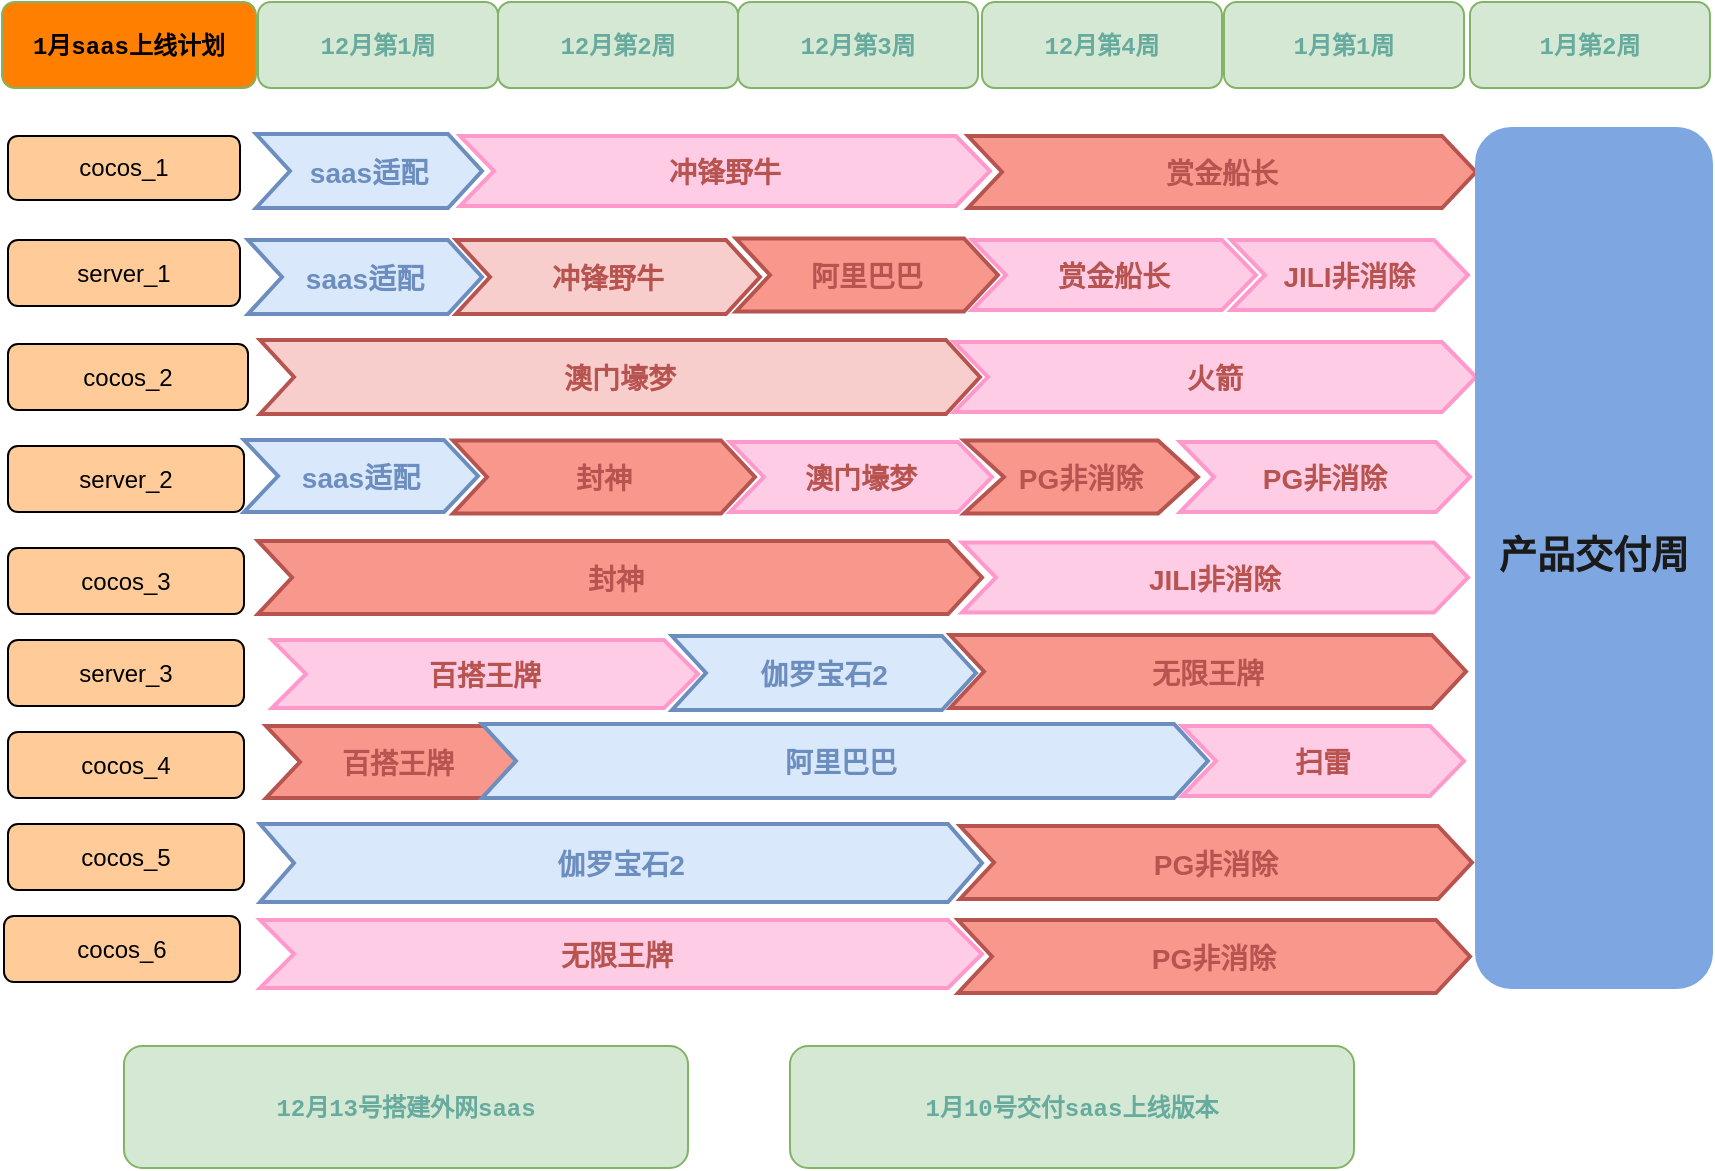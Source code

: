 <mxfile border="50" scale="3" compressed="false" locked="false" version="24.9.3">
  <diagram name="Blank" id="YmL12bMKpDGza6XwsDPr">
    <mxGraphModel dx="1426" dy="755" grid="0" gridSize="10" guides="1" tooltips="1" connect="1" arrows="1" fold="1" page="1" pageScale="1" pageWidth="827" pageHeight="1169" background="none" math="1" shadow="0">
      <root>
        <mxCell id="X5NqExCQtvZxIxQ7pmgY-0" />
        <mxCell id="1" parent="X5NqExCQtvZxIxQ7pmgY-0" />
        <mxCell id="NjAqU9Y5rHBkyYTPuW-a-1" value="" style="swimlane;fontStyle=2;childLayout=stackLayout;horizontal=1;startSize=0;fillColor=none;horizontalStack=1;resizeParent=1;resizeParentMax=0;resizeLast=0;collapsible=0;marginBottom=0;swimlaneFillColor=none;strokeColor=none;fontFamily=Helvetica;fontSize=14;fontColor=#BABABA;points=[];verticalAlign=middle;stackBorder=10;stackSpacing=-10;resizable=1;" parent="1" vertex="1">
          <mxGeometry x="210" y="105" width="133" height="57" as="geometry" />
        </mxCell>
        <mxCell id="NjAqU9Y5rHBkyYTPuW-a-2" value="saas适配" style="shape=step;perimeter=stepPerimeter;strokeColor=#6C8EBF;fontFamily=Helvetica;fontSize=14;fontColor=#6C8EBF;fillColor=#dae8fc;fixedSize=1;size=17;fontStyle=1;strokeWidth=2;spacingTop=0;points=[];" parent="NjAqU9Y5rHBkyYTPuW-a-1" vertex="1">
          <mxGeometry x="10" y="10" width="113" height="37" as="geometry" />
        </mxCell>
        <mxCell id="jHLEkjA2fBFGdiIuungd-1" value="&lt;font style=&quot;&quot; face=&quot;Courier New&quot;&gt;&lt;b style=&quot;&quot;&gt;1月saas上线计划&lt;/b&gt;&lt;/font&gt;" style="rounded=1;whiteSpace=wrap;html=1;fillColor=#FF8000;strokeColor=#82b366;" parent="1" vertex="1">
          <mxGeometry x="93" y="49" width="127" height="43" as="geometry" />
        </mxCell>
        <mxCell id="jHLEkjA2fBFGdiIuungd-2" value="&lt;font color=&quot;#67ab9f&quot; style=&quot;&quot; face=&quot;Courier New&quot;&gt;&lt;b style=&quot;&quot;&gt;12月第1周&lt;/b&gt;&lt;/font&gt;" style="rounded=1;whiteSpace=wrap;html=1;fillColor=#d5e8d4;strokeColor=#82b366;" parent="1" vertex="1">
          <mxGeometry x="221" y="49" width="120" height="43" as="geometry" />
        </mxCell>
        <mxCell id="jHLEkjA2fBFGdiIuungd-3" value="&lt;font color=&quot;#67ab9f&quot; style=&quot;&quot; face=&quot;Courier New&quot;&gt;&lt;b style=&quot;&quot;&gt;12月第2周&lt;/b&gt;&lt;/font&gt;" style="rounded=1;whiteSpace=wrap;html=1;fillColor=#d5e8d4;strokeColor=#82b366;" parent="1" vertex="1">
          <mxGeometry x="341" y="49" width="120" height="43" as="geometry" />
        </mxCell>
        <mxCell id="jHLEkjA2fBFGdiIuungd-4" value="&lt;font color=&quot;#67ab9f&quot; style=&quot;&quot; face=&quot;Courier New&quot;&gt;&lt;b style=&quot;&quot;&gt;12月第3周&lt;/b&gt;&lt;/font&gt;" style="rounded=1;whiteSpace=wrap;html=1;fillColor=#d5e8d4;strokeColor=#82b366;" parent="1" vertex="1">
          <mxGeometry x="461" y="49" width="120" height="43" as="geometry" />
        </mxCell>
        <mxCell id="jHLEkjA2fBFGdiIuungd-5" value="&lt;font color=&quot;#67ab9f&quot; style=&quot;&quot; face=&quot;Courier New&quot;&gt;&lt;b style=&quot;&quot;&gt;12月第4周&lt;/b&gt;&lt;/font&gt;" style="rounded=1;whiteSpace=wrap;html=1;fillColor=#d5e8d4;strokeColor=#82b366;" parent="1" vertex="1">
          <mxGeometry x="583" y="49" width="120" height="43" as="geometry" />
        </mxCell>
        <mxCell id="jHLEkjA2fBFGdiIuungd-7" value="saas适配" style="shape=step;perimeter=stepPerimeter;strokeColor=#6C8EBF;fontFamily=Helvetica;fontSize=14;fontColor=#6C8EBF;fillColor=#dae8fc;fixedSize=1;size=17;fontStyle=1;strokeWidth=2;spacingTop=0;points=[];" parent="1" vertex="1">
          <mxGeometry x="216" y="168" width="117" height="37" as="geometry" />
        </mxCell>
        <mxCell id="jHLEkjA2fBFGdiIuungd-9" value="server_1" style="rounded=1;whiteSpace=wrap;html=1;fillColor=#FFCC99;" parent="1" vertex="1">
          <mxGeometry x="96" y="168" width="116" height="33" as="geometry" />
        </mxCell>
        <mxCell id="jHLEkjA2fBFGdiIuungd-6" value="cocos_1" style="rounded=1;whiteSpace=wrap;html=1;fillColor=#FFCC99;" parent="1" vertex="1">
          <mxGeometry x="96" y="116" width="116" height="32" as="geometry" />
        </mxCell>
        <mxCell id="jHLEkjA2fBFGdiIuungd-13" value="cocos_2" style="rounded=1;whiteSpace=wrap;html=1;fillColor=#FFCC99;" parent="1" vertex="1">
          <mxGeometry x="96" y="220" width="120" height="33" as="geometry" />
        </mxCell>
        <mxCell id="jHLEkjA2fBFGdiIuungd-15" value="澳门壕梦" style="shape=step;perimeter=stepPerimeter;strokeColor=#B85450;fontFamily=Helvetica;fontSize=14;fontColor=#B85450;fillColor=#f8cecc;fixedSize=1;size=17;fontStyle=1;strokeWidth=2;spacingTop=0;points=[];" parent="1" vertex="1">
          <mxGeometry x="222" y="218" width="360" height="37" as="geometry" />
        </mxCell>
        <mxCell id="jHLEkjA2fBFGdiIuungd-16" value="server_2" style="rounded=1;whiteSpace=wrap;html=1;fillColor=#FFCC99;" parent="1" vertex="1">
          <mxGeometry x="96" y="271" width="118" height="33" as="geometry" />
        </mxCell>
        <mxCell id="jHLEkjA2fBFGdiIuungd-19" value="cocos_3" style="rounded=1;whiteSpace=wrap;html=1;fillColor=#FFCC99;" parent="1" vertex="1">
          <mxGeometry x="96" y="322" width="118" height="33" as="geometry" />
        </mxCell>
        <mxCell id="jHLEkjA2fBFGdiIuungd-20" value="JILI非消除" style="shape=step;perimeter=stepPerimeter;strokeColor=#FF99CC;fontFamily=Helvetica;fontSize=14;fontColor=#B85450;fillColor=#FFCCE6;fixedSize=1;size=17;fontStyle=1;strokeWidth=2;spacingTop=0;points=[];" parent="1" vertex="1">
          <mxGeometry x="573" y="319.25" width="253" height="35" as="geometry" />
        </mxCell>
        <mxCell id="jHLEkjA2fBFGdiIuungd-21" value="server_3" style="rounded=1;whiteSpace=wrap;html=1;fillColor=#FFCC99;" parent="1" vertex="1">
          <mxGeometry x="96" y="368" width="118" height="33" as="geometry" />
        </mxCell>
        <mxCell id="jHLEkjA2fBFGdiIuungd-23" value="百搭王牌" style="shape=step;perimeter=stepPerimeter;strokeColor=#FF99CC;fontFamily=Helvetica;fontSize=14;fontColor=#B85450;fillColor=#FFCCE6;fixedSize=1;size=17;fontStyle=1;strokeWidth=2;spacingTop=0;points=[];" parent="1" vertex="1">
          <mxGeometry x="228" y="368" width="213" height="34" as="geometry" />
        </mxCell>
        <mxCell id="CsTmaGD1aU-mV8qhUe4z-2" value="扫雷" style="shape=step;perimeter=stepPerimeter;strokeColor=#FF99CC;fontFamily=Helvetica;fontSize=14;fontColor=#B85450;fillColor=#FFCCE6;fixedSize=1;size=17;fontStyle=1;strokeWidth=2;spacingTop=0;points=[];" parent="1" vertex="1">
          <mxGeometry x="683" y="411" width="141" height="35" as="geometry" />
        </mxCell>
        <mxCell id="CsTmaGD1aU-mV8qhUe4z-4" value="冲锋野牛" style="shape=step;perimeter=stepPerimeter;strokeColor=#B85450;fontFamily=Helvetica;fontSize=14;fontColor=#B85450;fillColor=#f8cecc;fixedSize=1;size=17;fontStyle=1;strokeWidth=2;spacingTop=0;points=[];" parent="1" vertex="1">
          <mxGeometry x="320" y="168" width="152" height="37" as="geometry" />
        </mxCell>
        <mxCell id="CsTmaGD1aU-mV8qhUe4z-5" value="伽罗宝石2" style="shape=step;perimeter=stepPerimeter;strokeColor=#6C8EBF;fontFamily=Helvetica;fontSize=14;fontColor=#6C8EBF;fillColor=#dae8fc;fixedSize=1;size=17;fontStyle=1;strokeWidth=2;spacingTop=0;points=[];" parent="1" vertex="1">
          <mxGeometry x="428" y="366" width="152" height="37" as="geometry" />
        </mxCell>
        <mxCell id="CsTmaGD1aU-mV8qhUe4z-6" value="cocos_4" style="rounded=1;whiteSpace=wrap;html=1;fillColor=#FFCC99;" parent="1" vertex="1">
          <mxGeometry x="96" y="414" width="118" height="33" as="geometry" />
        </mxCell>
        <mxCell id="CsTmaGD1aU-mV8qhUe4z-7" value="cocos_5" style="rounded=1;whiteSpace=wrap;html=1;fillColor=#FFCC99;" parent="1" vertex="1">
          <mxGeometry x="96" y="460" width="118" height="33" as="geometry" />
        </mxCell>
        <mxCell id="CsTmaGD1aU-mV8qhUe4z-8" value="伽罗宝石2" style="shape=step;perimeter=stepPerimeter;strokeColor=#6C8EBF;fontFamily=Helvetica;fontSize=14;fontColor=#6C8EBF;fillColor=#dae8fc;fixedSize=1;size=17;fontStyle=1;strokeWidth=2;spacingTop=0;points=[];" parent="1" vertex="1">
          <mxGeometry x="222" y="460" width="361" height="39" as="geometry" />
        </mxCell>
        <mxCell id="CsTmaGD1aU-mV8qhUe4z-9" value="百搭王牌" style="shape=step;perimeter=stepPerimeter;strokeColor=#B85450;fontFamily=Helvetica;fontSize=14;fontColor=#B85450;fillColor=#F8988D;fixedSize=1;size=17;fontStyle=1;strokeWidth=2;spacingTop=0;points=[];" parent="1" vertex="1">
          <mxGeometry x="225" y="411" width="132" height="36" as="geometry" />
        </mxCell>
        <mxCell id="4Wf9d1rDj4cqY6XMbrsE-1" value="saas适配" style="shape=step;perimeter=stepPerimeter;strokeColor=#6C8EBF;fontFamily=Helvetica;fontSize=14;fontColor=#6C8EBF;fillColor=#dae8fc;fixedSize=1;size=17;fontStyle=1;strokeWidth=2;spacingTop=0;points=[];" vertex="1" parent="1">
          <mxGeometry x="214" y="268" width="117" height="36" as="geometry" />
        </mxCell>
        <mxCell id="4Wf9d1rDj4cqY6XMbrsE-2" value="&lt;font color=&quot;#67ab9f&quot; style=&quot;&quot; face=&quot;Courier New&quot;&gt;&lt;b style=&quot;&quot;&gt;1月第1周&lt;/b&gt;&lt;/font&gt;" style="rounded=1;whiteSpace=wrap;html=1;fillColor=#d5e8d4;strokeColor=#82b366;" vertex="1" parent="1">
          <mxGeometry x="704" y="49" width="120" height="43" as="geometry" />
        </mxCell>
        <mxCell id="4Wf9d1rDj4cqY6XMbrsE-3" value="cocos_6" style="rounded=1;whiteSpace=wrap;html=1;fillColor=#FFCC99;" vertex="1" parent="1">
          <mxGeometry x="94" y="506" width="118" height="33" as="geometry" />
        </mxCell>
        <mxCell id="4Wf9d1rDj4cqY6XMbrsE-4" value="阿里巴巴 " style="shape=step;perimeter=stepPerimeter;strokeColor=#6C8EBF;fontFamily=Helvetica;fontSize=14;fontColor=#6C8EBF;fillColor=#dae8fc;fixedSize=1;size=17;fontStyle=1;strokeWidth=2;spacingTop=0;points=[];" vertex="1" parent="1">
          <mxGeometry x="333" y="410" width="363" height="37" as="geometry" />
        </mxCell>
        <mxCell id="4Wf9d1rDj4cqY6XMbrsE-5" value="赏金船长" style="shape=step;perimeter=stepPerimeter;strokeColor=#B85450;fontFamily=Helvetica;fontSize=14;fontColor=#B85450;fillColor=#F8988D;fixedSize=1;size=17;fontStyle=1;strokeWidth=2;spacingTop=0;points=[];" vertex="1" parent="1">
          <mxGeometry x="576" y="116" width="254" height="36" as="geometry" />
        </mxCell>
        <mxCell id="4Wf9d1rDj4cqY6XMbrsE-6" value="赏金船长" style="shape=step;perimeter=stepPerimeter;strokeColor=#FF99CC;fontFamily=Helvetica;fontSize=14;fontColor=#B85450;fillColor=#FFCCE6;fixedSize=1;size=17;fontStyle=1;strokeWidth=2;spacingTop=0;points=[];" vertex="1" parent="1">
          <mxGeometry x="578" y="168" width="142" height="35" as="geometry" />
        </mxCell>
        <mxCell id="4Wf9d1rDj4cqY6XMbrsE-7" value="封神" style="shape=step;perimeter=stepPerimeter;strokeColor=#B85450;fontFamily=Helvetica;fontSize=14;fontColor=#B85450;fillColor=#F8988D;fixedSize=1;size=17;fontStyle=1;strokeWidth=2;spacingTop=0;points=[];" vertex="1" parent="1">
          <mxGeometry x="318.5" y="268.25" width="151" height="36.5" as="geometry" />
        </mxCell>
        <mxCell id="4Wf9d1rDj4cqY6XMbrsE-8" value="阿里巴巴" style="shape=step;perimeter=stepPerimeter;strokeColor=#B85450;fontFamily=Helvetica;fontSize=14;fontColor=#B85450;fillColor=#F8988D;fixedSize=1;size=17;fontStyle=1;strokeWidth=2;spacingTop=0;points=[];" vertex="1" parent="1">
          <mxGeometry x="460" y="167.25" width="131" height="36.5" as="geometry" />
        </mxCell>
        <mxCell id="4Wf9d1rDj4cqY6XMbrsE-9" value="无限王牌 " style="shape=step;perimeter=stepPerimeter;strokeColor=#FF99CC;fontFamily=Helvetica;fontSize=14;fontColor=#B85450;fillColor=#FFCCE6;fixedSize=1;size=17;fontStyle=1;strokeWidth=2;spacingTop=0;points=[];" vertex="1" parent="1">
          <mxGeometry x="222" y="508" width="361" height="34" as="geometry" />
        </mxCell>
        <mxCell id="4Wf9d1rDj4cqY6XMbrsE-10" value="澳门壕梦" style="shape=step;perimeter=stepPerimeter;strokeColor=#FF99CC;fontFamily=Helvetica;fontSize=14;fontColor=#B85450;fillColor=#FFCCE6;fixedSize=1;size=17;fontStyle=1;strokeWidth=2;spacingTop=0;points=[];" vertex="1" parent="1">
          <mxGeometry x="457" y="269" width="131" height="35" as="geometry" />
        </mxCell>
        <mxCell id="4Wf9d1rDj4cqY6XMbrsE-11" value="火箭" style="shape=step;perimeter=stepPerimeter;strokeColor=#FF99CC;fontFamily=Helvetica;fontSize=14;fontColor=#B85450;fillColor=#FFCCE6;fixedSize=1;size=17;fontStyle=1;strokeWidth=2;spacingTop=0;points=[];" vertex="1" parent="1">
          <mxGeometry x="569" y="219" width="261" height="35" as="geometry" />
        </mxCell>
        <mxCell id="4Wf9d1rDj4cqY6XMbrsE-12" value="封神 " style="shape=step;perimeter=stepPerimeter;strokeColor=#B85450;fontFamily=Helvetica;fontSize=14;fontColor=#B85450;fillColor=#F8988D;fixedSize=1;size=17;fontStyle=1;strokeWidth=2;spacingTop=0;points=[];" vertex="1" parent="1">
          <mxGeometry x="221" y="318.5" width="362" height="36.5" as="geometry" />
        </mxCell>
        <mxCell id="4Wf9d1rDj4cqY6XMbrsE-13" value="冲锋野牛" style="shape=step;perimeter=stepPerimeter;strokeColor=#FF99CC;fontFamily=Helvetica;fontSize=14;fontColor=#B85450;fillColor=#FFCCE6;fixedSize=1;size=17;fontStyle=1;strokeWidth=2;spacingTop=0;points=[];" vertex="1" parent="1">
          <mxGeometry x="322" y="116" width="265" height="35" as="geometry" />
        </mxCell>
        <mxCell id="4Wf9d1rDj4cqY6XMbrsE-15" value="PG非消除" style="shape=step;perimeter=stepPerimeter;strokeColor=#B85450;fontFamily=Helvetica;fontSize=14;fontColor=#B85450;fillColor=#F8988D;fixedSize=1;size=17;fontStyle=1;strokeWidth=2;spacingTop=0;points=[];" vertex="1" parent="1">
          <mxGeometry x="572" y="461" width="256" height="36.5" as="geometry" />
        </mxCell>
        <mxCell id="4Wf9d1rDj4cqY6XMbrsE-16" value="JILI非消除" style="shape=step;perimeter=stepPerimeter;strokeColor=#FF99CC;fontFamily=Helvetica;fontSize=14;fontColor=#B85450;fillColor=#FFCCE6;fixedSize=1;size=17;fontStyle=1;strokeWidth=2;spacingTop=0;points=[];" vertex="1" parent="1">
          <mxGeometry x="707.5" y="168" width="118.5" height="35" as="geometry" />
        </mxCell>
        <mxCell id="4Wf9d1rDj4cqY6XMbrsE-17" value="PG非消除" style="shape=step;perimeter=stepPerimeter;strokeColor=#B85450;fontFamily=Helvetica;fontSize=14;fontColor=#B85450;fillColor=#F8988D;fixedSize=1;size=17;fontStyle=1;strokeWidth=2;spacingTop=0;points=[];" vertex="1" parent="1">
          <mxGeometry x="571" y="508" width="256" height="36.5" as="geometry" />
        </mxCell>
        <mxCell id="4Wf9d1rDj4cqY6XMbrsE-18" value="无限王牌" style="shape=step;perimeter=stepPerimeter;strokeColor=#B85450;fontFamily=Helvetica;fontSize=14;fontColor=#B85450;fillColor=#F8988D;fixedSize=1;size=17;fontStyle=1;strokeWidth=2;spacingTop=0;points=[];" vertex="1" parent="1">
          <mxGeometry x="567" y="365.5" width="258" height="36.5" as="geometry" />
        </mxCell>
        <mxCell id="4Wf9d1rDj4cqY6XMbrsE-21" value="PG非消除" style="shape=step;perimeter=stepPerimeter;strokeColor=#B85450;fontFamily=Helvetica;fontSize=14;fontColor=#B85450;fillColor=#F8988D;fixedSize=1;size=20;fontStyle=1;strokeWidth=2;spacingTop=0;points=[];" vertex="1" parent="1">
          <mxGeometry x="574" y="268.25" width="117" height="36.5" as="geometry" />
        </mxCell>
        <mxCell id="4Wf9d1rDj4cqY6XMbrsE-31" value="&lt;font color=&quot;#67ab9f&quot; style=&quot;&quot; face=&quot;Courier New&quot;&gt;&lt;b style=&quot;&quot;&gt;12月13号搭建外网saas&lt;/b&gt;&lt;/font&gt;" style="rounded=1;whiteSpace=wrap;html=1;fillColor=#d5e8d4;strokeColor=#82b366;" vertex="1" parent="1">
          <mxGeometry x="154" y="571" width="282" height="61" as="geometry" />
        </mxCell>
        <mxCell id="4Wf9d1rDj4cqY6XMbrsE-33" value="&lt;font color=&quot;#67ab9f&quot; style=&quot;&quot; face=&quot;Courier New&quot;&gt;&lt;b style=&quot;&quot;&gt;1月10号交付saas上线版本&lt;/b&gt;&lt;/font&gt;" style="rounded=1;whiteSpace=wrap;html=1;fillColor=#d5e8d4;strokeColor=#82b366;" vertex="1" parent="1">
          <mxGeometry x="487" y="571" width="282" height="61" as="geometry" />
        </mxCell>
        <mxCell id="4Wf9d1rDj4cqY6XMbrsE-34" value="&lt;div style=&quot;&quot;&gt;&lt;b style=&quot;color: rgb(26, 26, 26); font-family: &amp;quot;Courier New&amp;quot;; background-color: initial;&quot;&gt;&lt;font style=&quot;font-size: 19px;&quot;&gt;产品交付周&lt;/font&gt;&lt;/b&gt;&lt;/div&gt;" style="rounded=1;whiteSpace=wrap;html=1;fillColor=#7EA6E0;strokeColor=#7EA6E0;align=center;" vertex="1" parent="1">
          <mxGeometry x="830" y="112" width="118" height="430" as="geometry" />
        </mxCell>
        <mxCell id="4Wf9d1rDj4cqY6XMbrsE-35" value="&lt;font color=&quot;#67ab9f&quot; style=&quot;&quot; face=&quot;Courier New&quot;&gt;&lt;b style=&quot;&quot;&gt;1月第2周&lt;/b&gt;&lt;/font&gt;" style="rounded=1;whiteSpace=wrap;html=1;fillColor=#d5e8d4;strokeColor=#82b366;" vertex="1" parent="1">
          <mxGeometry x="827" y="49" width="120" height="43" as="geometry" />
        </mxCell>
        <mxCell id="4Wf9d1rDj4cqY6XMbrsE-36" value="PG非消除" style="shape=step;perimeter=stepPerimeter;strokeColor=#FF99CC;fontFamily=Helvetica;fontSize=14;fontColor=#B85450;fillColor=#FFCCE6;fixedSize=1;size=17;fontStyle=1;strokeWidth=2;spacingTop=0;points=[];" vertex="1" parent="1">
          <mxGeometry x="682" y="269" width="145" height="35" as="geometry" />
        </mxCell>
      </root>
    </mxGraphModel>
  </diagram>
</mxfile>
